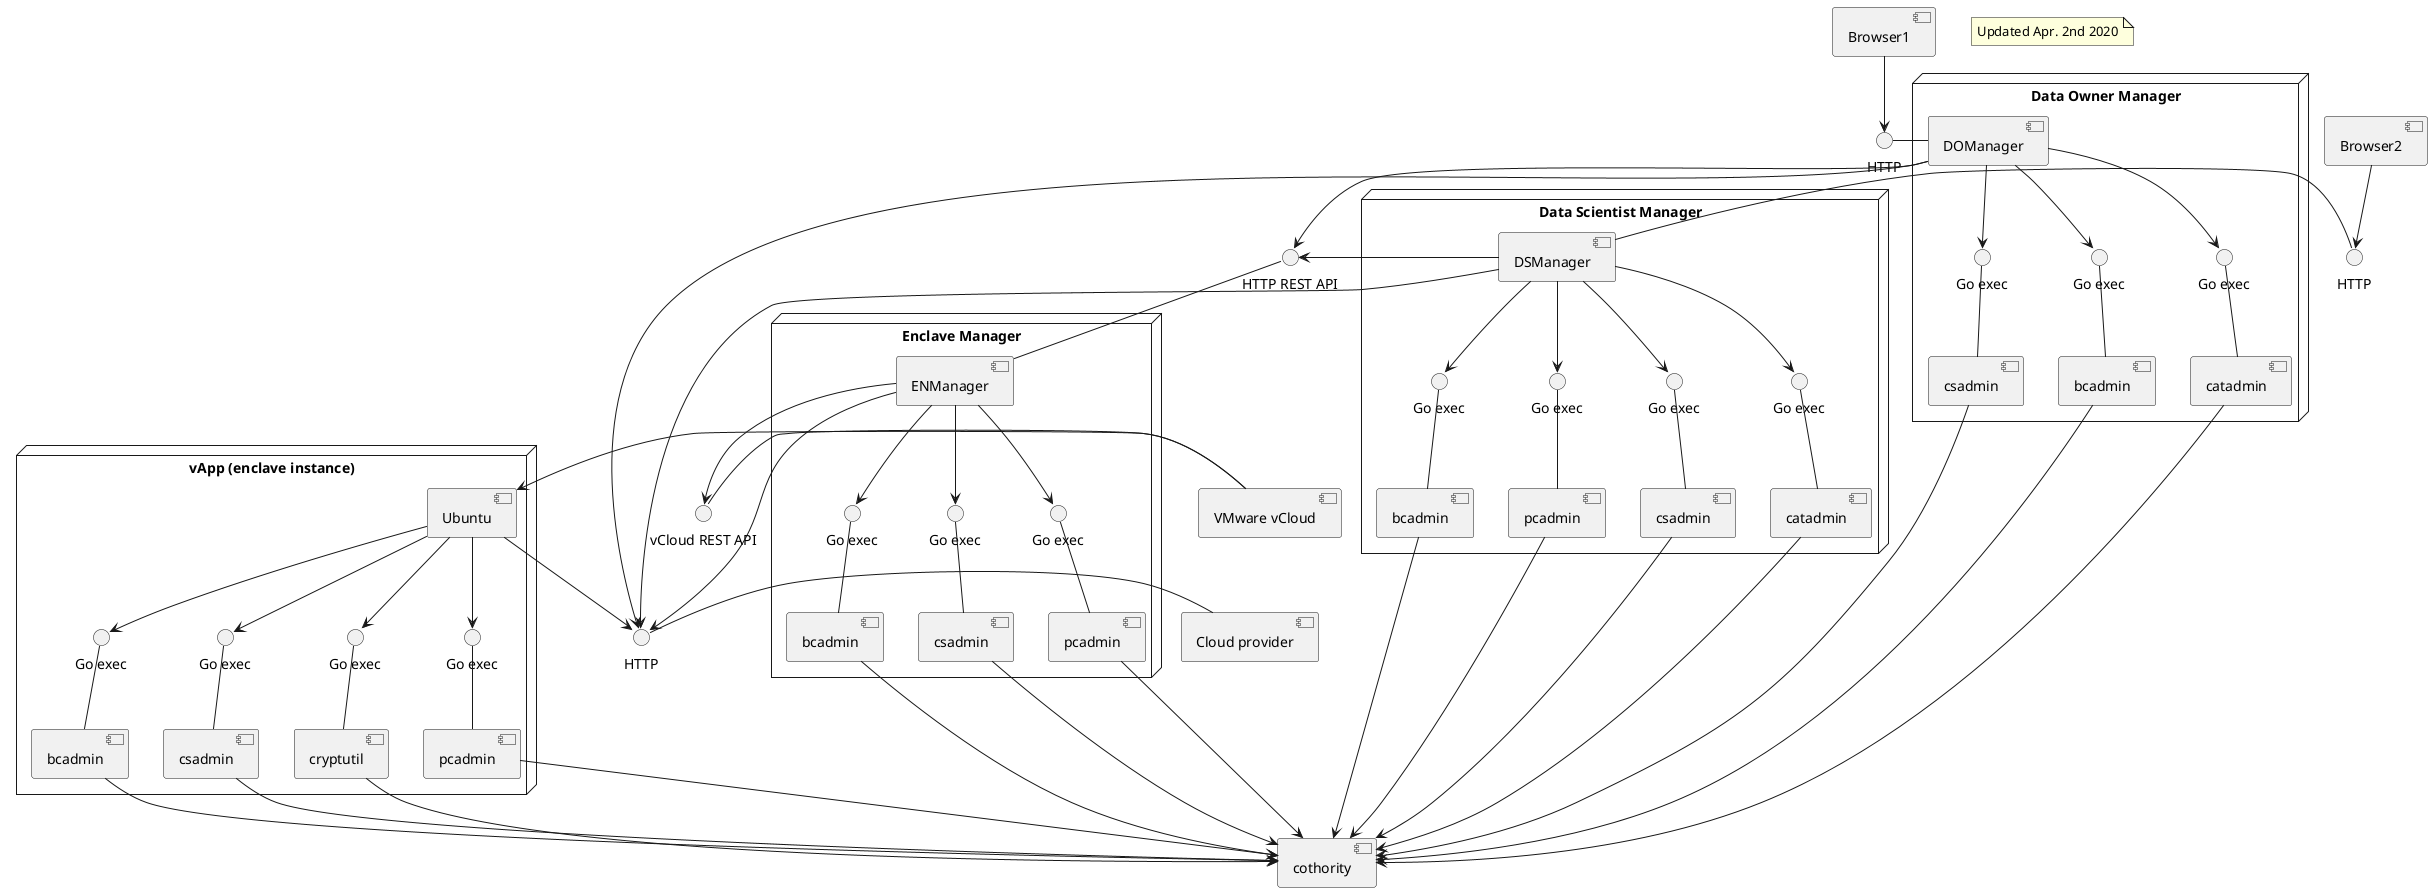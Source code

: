 @startuml

note "Updated Apr. 2nd 2020" as note

interface "HTTP" as http1
interface "HTTP" as http2
interface "HTTP REST API" as http3

interface "vCloud REST API" as http_vcloud
interface "HTTP" as http_cloud

component [cothority]

node "Data Owner Manager" {
    http1 - [DOManager]
    
    interface "Go exec" as goexec11
    component [bcadmin] as bcadmin11
    goexec11 -- [bcadmin11]
    [DOManager] --> goexec11
    
    interface "Go exec" as goexec12
    component [csadmin] as csadmin11
    goexec12 -- [csadmin11]
    [DOManager] --> goexec12
    
    interface "Go exec" as goexec13
    component [catadmin] as catadmin11
    goexec13 -- [catadmin11]
    [DOManager] --> goexec13

    [DOManager] --> http3

    [bcadmin11] -> [cothority]
    [catadmin11] -> [cothority]
    [csadmin11] -> [cothority]
    
    [DOManager] --> http_cloud
}

[Browser1] --> http1
[Browser2] --> http2


node "Data Scientist Manager" {
    http2 - [DSManager]

    interface "Go exec" as goexec1
    component [bcadmin] as bcadmin1
    goexec1 -- [bcadmin1]
    [DSManager] --> goexec1
    
    interface "Go exec" as goexec2
    component [csadmin] as csadmin1
    goexec2 -- [csadmin1]
    [DSManager] --> goexec2
    
    interface "Go exec" as goexec3
    component [pcadmin] as pcadmin1
    goexec3 -- [pcadmin1]
    [DSManager] --> goexec3

    interface "Go exec" as goexec3.2
    component [catadmin] as catadmin1
    goexec3.2 -- [catadmin1]
    [DSManager] --> goexec3.2

    [DSManager] --> http3

    [bcadmin1] -> [cothority]
    [pcadmin1] -> [cothority]
    [csadmin1] -> [cothority]
    [catadmin1] -> [cothority]
    
    [DSManager] --> http_cloud
}

http_vcloud - [VMware vCloud] 

node "Enclave Manager" {
    interface "Go exec" as goexec4
    component [bcadmin] as bcadmin2
    goexec4 -- [bcadmin2]
    [ENManager] --> goexec4
    
    interface "Go exec" as goexec5
    component [csadmin] as csadmin2
    goexec5 -- [csadmin2]
    [ENManager] --> goexec5
    
    interface "Go exec" as goexec6
    component [pcadmin] as pcadmin2
    goexec6 -- [pcadmin2]
    [ENManager] --> goexec6

    http3 -- [ENManager]
    
    
    [ENManager] --> http_vcloud
    [ENManager] --> http_cloud
    
    [bcadmin2] --> [cothority]
    [pcadmin2] --> [cothority]
    [csadmin2] --> [cothority]
}

node "vApp (enclave instance)" {
    interface "Go exec" as goexec7
    interface "Go exec" as goexec8
    interface "Go exec" as goexec9
    interface "Go exec" as goexec10
    
    component [bcadmin] as bcadmin3
    component [csadmin] as csadmin3
    component [cryptutil] as cryputil3
    component [pcadmin] as pcadmin3
    
    goexec7 -- [bcadmin3]
    goexec8 -- [csadmin3]
    goexec9 -- [cryputil3]
    goexec10 -- [pcadmin3]
    
    [Ubuntu] --> goexec7
    [Ubuntu] --> goexec8
    [Ubuntu] --> goexec9
    [Ubuntu] --> goexec10
    
    [Ubuntu] --> http_cloud
    
    [bcadmin3] --> [cothority]
    [csadmin3] --> [cothority]
    [pcadmin3] --> [cothority]
    [cryputil3] --> [cothority]
}

[VMware vCloud] --> [Ubuntu]

http_cloud - [Cloud provider]

[DOManager] -[hidden]down- [DSManager]
[DSManager] -[hidden]down- [ENManager]
[ENManager] -[hidden]down- [Ubuntu]
[ENManager] -[hidden]down- [Cloud provider]

@enduml